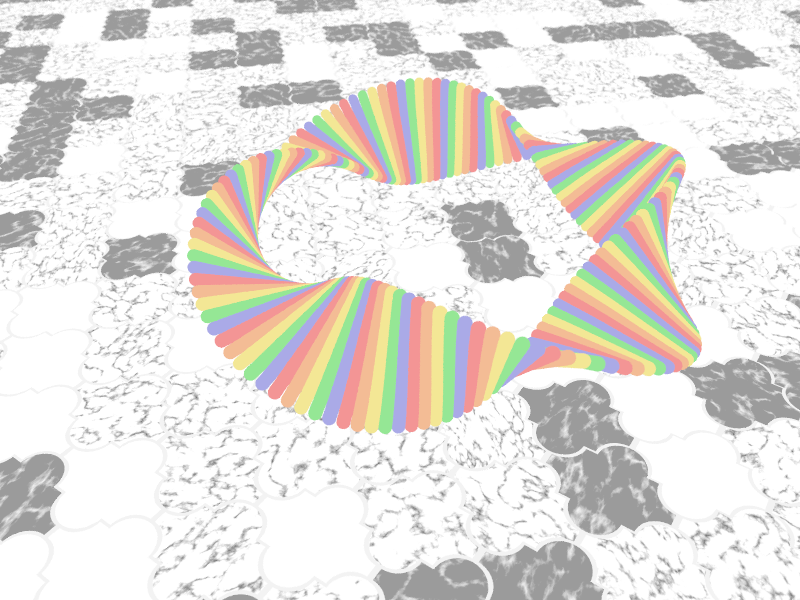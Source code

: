 // +KFI0 +KFF240 +KC +C

// create a regular point light source
// light_source {
//   0*x                  // light's position (translated below)
//   color rgb <1,1,1>    // light's color
//   translate <-20, 40, -20>
// }
 
 // PoVRay 3.7 Scene File " ... .pov"
// author:  ...
// date:    ...
//------------------------------------------------------------------------
#version 3.7;
global_settings{ assumed_gamma 1.0 }
#default{ finish{ ambient 0.1 diffuse 0.9 }} 
//------------------------------------------------------------------------
#include "colors.inc"
#include "textures.inc"
#include "glass.inc"
#include "metals.inc"
#include "golds.inc"
#include "stones.inc"
#include "woods.inc"
#include "shapes.inc"
#include "shapes2.inc"
#include "functions.inc"
#include "math.inc"
#include "transforms.inc"

#declare SoftLight = 2;
#declare Softness = 10;
#declare SoftSize = 120;
#declare UseGlass = 1;
#declare SoftIntensity1 = 0.4;
#declare SoftIntensity2 = 1;
#declare DrawMoebius = 1;
#declare DrawTilePlane = 1;
#declare TexturedTiles = 1;

#declare TileSpacing = 1.05;
#declare TileWidth = 10;
#declare TileHeight = 5;
#declare TileRadius = 2;
#declare TileThickness = 1/2;
#declare FocalBlur = 1;

//------------------------------------------------------------------------ right handed Coordinate system z up 
#declare Camera_0 = camera {/*ultra_wide_angle*/ angle 55  // front view from x+
                            sky z
                            location  <10.0 , 0.0 , 1.0>
                            right    -x*image_width/image_height
                            look_at   <0.0 , 0.0 , 1.0>}
#declare Camera_1 = camera {/*ultra_wide_angle*/ angle 55  // diagonal view
                            sky z
                            right    -x*image_width/image_height
                            location  <20.0,-20.0, 24.0 >*2.0
                            look_at   <-1.0 , -5 , 3.6> 
                            #if (FocalBlur = 1)
                              aperture 0.7           // [0...N] larger is narrower depth of field (blurrier)
                              blur_samples 30        // number of rays per pixel for sampling
                              focal_point <0,-20, 2>    // point that is in focus <X,Y,Z>
                              confidence 0.98        // [0...<1] when to move on while sampling (smaller is less accurate)
                              variance 1/800         // [0...1] how precise to calculate (smaller is more accurate)                            
                            #end
                            }
#declare Camera_2 = camera {/*ultra_wide_angle*/ angle 55  //right side view from y-
                            sky z
                            location  <0.0 ,-10.0 , 1.0>
                            right    -x*image_width/image_height
                            look_at   <0.0 , 0.0 , 1.0>}
#declare Camera_3 = camera {/*ultra_wide_angle*/ angle 65   // top view from z- (x right y up )
                            sky z 
                            location  < 0,-0.001, 10>
                            right    -x*image_width/image_height
                            look_at   <0.0 , 0.0 , 1.0>}
camera{Camera_1}

#declare MyNBglass =
texture {
    finish {
        ambient 0.1
        diffuse 0.1
        reflection .25
        specular 1
        roughness .001
    }
}

//------------------------------------------------------------------------
// sun -------------------------------------------------------------------

#if (SoftLight = 0)
light_source{<1500,-2500, 2500> color LightBlue}
#end             

#if (SoftLight >= 1)
// An area light (creates soft shadows)
// WARNING: This special light can significantly slow down rendering times!
light_source {
  <0,0,0>             // light's position (translated below)
  color rgb SoftIntensity1       // light's color
  area_light
  <SoftSize, 0, 0> <0, 0, SoftSize> // lights spread out across this distance (x * z)
  Softness, Softness                // total number of lights in grid (4x*4z = 16 lights)
  adaptive 2          // 0,1,2,3...
  jitter              // adds random softening of light
  circular            // make the shape of the light circular
  orient              // orient light
  translate <1500, -2500, 2500>/5   // <x y z> position of light
}
#end
#if (SoftLight >= 2)
// An area light (creates soft shadows)
// WARNING: This special light can significantly slow down rendering times!
light_source {
  <0,0,0>             // light's position (translated below)
  color rgb SoftIntensity2       // light's color
  area_light
  <SoftSize, 0, 0> <0, 0, SoftSize> // lights spread out across this distance (x * z)
  Softness, Softness                // total number of lights in grid (4x*4z = 16 lights)
  adaptive 2          // 0,1,2,3...
  jitter              // adds random softening of light
  circular            // make the shape of the light circular
  orient              // orient light
  translate <1500, 2500, 2500>/5   // <x y z> position of light
}
#end
                       
//--------------------------------------------------------------------------
//---------------------------- objects in scene ----------------------------
//--------------------------------------------------------------------------
#macro MyColorGlass(RGB)
  //material {
    texture {
        MyNBglass
        pigment { color rgbf <RGB.x, RGB.y, RGB.z, 0.95> }
    }
    interior { I_Glass}
  //}
#end

#declare lightness_adjust = 1.1;
    
#declare MyRubyGlass = material {
    //texture { Ruby_Glass }
    //interior { I_Glass }
    //MyColorGlass(<0.8,0,0>))
    MyColorGlass(<0.9,0.3,0.3>)
}
#declare MyOrangeGlass = material {
    //texture { Orange_Glass }
    //interior { I_Glass }
    //MyColorGlass(<0.8, 0.4, 0>)
    MyColorGlass(<0.9, 0.5, 0.3>)
}
#declare MyYellowGlass = material {
    //texture { Yellow_Glass }
    //interior { I_Glass }
    //MyColorGlass(<0.8,0.7,0>)
    MyColorGlass(<0.9,0.8,0.3>)
}
#declare MyGreenGlass = material {
    //texture { Green_Glass }
    //interior { I_Glass }
    //MyColorGlass(<0.2,0.7,0>)
    MyColorGlass(<0.3,0.8,0.3>)
}
#declare MyDarkGreenGlass = material {
    //texture { Dark_Green_Glass }
    //interior { I_Glass }
    //MyColorGlass(<0.2,0.2,0.7>)
    MyColorGlass(<0.4,0.4,0.8>)
}

#declare MyMaterials = array[5] {
    MyRubyGlass,
    MyOrangeGlass,
    MyYellowGlass,
    MyGreenGlass,
    MyDarkGreenGlass
}

#declare MyTileMaterials = array[4] {
    T_Stone8,
    T_Stone15,
    T_Stone16,
    T_Stone17
}


// Simple Plastic Texture
#macro PlasticTexture(R,G,B)
material  {
    texture {
      pigment { color rgb <R, G, B> } 
      finish {
        ambient 0.2   // Ambient lighting
        diffuse 0.8   // Diffuse reflection
        specular 0.6  // Specular highlights
        reflection 0.05 // Slight reflection
        phong 0.3    // Phong shading for a plastic sheen
        phong_size 60 // Size of the phong highlights
      }
    }
}
#end

#declare MyRedPlastic = PlasticTexture(0.8,0,0);
#declare MyOrangePlastic = PlasticTexture(0.8,0.4,0);
#declare MyYellowPlastic = PlasticTexture(0.8,0.7,0);
#declare MyGreenPlastic = PlasticTexture(0.2,0.7,0);
#declare MyBluePlastic = PlasticTexture(0.2,0.2,0.7);
#declare MyWhitePlastic = PlasticTexture(0.9,0.9,0.9);
                             
#declare MyPlasticsSize = 5;
#declare MyPlastics = array[MyPlasticsSize] {
    MyRedPlastic,
    MyOrangePlastic,
    MyYellowPlastic,
    MyGreenPlastic,
    MyBluePlastic
}

#declare PI = 3.14159;

#macro Rod(Length, Radius, Materials, MaterialsSize, MaterialIndex)
merge {
    sphere { <-Length/2,0,0>, Radius 
    }
    cylinder { <-Length/2,0,0>, <Length/2,0,0>, Radius
    }
    sphere { <Length/2,0,0>, Radius
    }
    material { Materials[mod(MaterialIndex, MaterialsSize)] }
}
#end // of Rod macro         

#macro Moebius(RodCount, Radius, Twists, RodLength, RodRadius)
#local i = 0;
object {
    union {
        #while (i < RodCount)
            object {            
                Rod(RodLength, RodRadius, #if (UseGlass = 1) MyMaterials #else MyPlastics #end, 5, i)
                rotate <0,Twists * 180 * i / RodCount,0>
                translate <Radius, 0, 0>
                rotate <0, 0, 360 * i / RodCount >
            }                             
            #declare i = i + 1;
        #end   
    }
}
#end

#macro Tile(Width, Height, Radius, Thickness, Translate)
#local HalfWidth = Width/2;
#local HalfHeight = Height/2;
#local TopLeft = <-HalfWidth, HalfHeight, 0>;
#local TopRight = <HalfWidth, HalfHeight, 0>;
#local BottomLeft = <-HalfWidth, -HalfHeight, 0>;
#local BottomRight = <HalfWidth, -HalfHeight, 0>;
#local TopLeftInner = TopLeft + <Thickness/2, -Thickness/2, 0>;
#local TopRightInner = TopRight + <-Thickness/2, -Thickness/2, 0>;
#local BottomLeftInner = BottomLeft + <Thickness/2, Thickness/2, 0>;
#local BottomRightInner = BottomRight + <-Thickness/2, Thickness/2, 0>;

#local BoxWithHoles = 1;
#local CornerHolesRounding = 1;
#local TopAndBottomLobes = 1;
#local SpecialCorners = 1;

merge {
    #if (BoxWithHoles = 1)
    difference { // Box with Corner Holes
        merge {
             cylinder {BottomLeftInner, TopLeftInner, Thickness/2 } // Left
             cylinder {BottomRightInner, TopRightInner, Thickness/2 } // Right
             cylinder {BottomLeftInner, BottomRightInner, Thickness/2 } // Bottom
             cylinder {TopLeftInner, TopRightInner, Thickness/2 } // Top
             box { BottomLeftInner + <0,0, -Thickness/2>,
                   TopRightInner + <0, 0, Thickness/2> }
             
        }
        // rounded border
        cylinder { BottomLeft - z*Thickness, BottomLeft + z*Thickness, Radius + Thickness/2 }
        cylinder { TopLeft - z*Thickness, TopLeft + z*Thickness, Radius + Thickness/2}
        cylinder { BottomRight - z*Thickness, BottomRight + z*Thickness, Radius + Thickness/2}
        cylinder { TopRight - z*Thickness, TopRight + z*Thickness, Radius + Thickness/2}
    }
    #end
    #if (CornerHolesRounding = 1)
    intersection { // rounding of corner holes
        box { <-Width/2 + Thickness/2, -Height/2 + Thickness/2, -Thickness/2>, <Width/2 - Thickness/2, Height/2 - Thickness/2, Thickness/2> }
        merge {
            torus { Radius+Thickness/2, Thickness/2
                    rotate <90, 0, 0>
                    translate BottomLeft
            }
            torus { Radius+Thickness/2, Thickness/2 
                    rotate <90, 0, 0>
                    translate BottomRight
            }
            torus { Radius+Thickness/2, Thickness/2 
                    rotate <90, 0, 0>
                    translate TopLeft
            }
            torus { Radius+Thickness/2, Thickness/2 
                    rotate <90, 0, 0>
                    translate TopRight
            }        
       }
    }
    #end
    #if (TopAndBottomLobes = 1)
    // top and bottom lobes
    cylinder { <0, HalfHeight, -Thickness/2>, <0, HalfHeight, Thickness/2>, Radius - Thickness/2 }
    cylinder { <0, -HalfHeight, -Thickness/2>, <0, -HalfHeight, Thickness/2>, Radius - Thickness/2 }
    torus { Radius-Thickness/2, Thickness/2
            rotate <90, 0, 0>
            translate <0, HalfHeight, 0>
    }
    torus { Radius-Thickness/2, Thickness/2
            rotate <90, 0, 0>
            translate <0, -HalfHeight, 0>
    }
    #end
    #if (SpecialCorners = 1)
    intersection {
        difference {
            merge {
                torus { Radius+Thickness/2, Thickness/2
                    rotate <90, 0, 0>
                    translate BottomLeft
                }
                torus { Radius+Thickness/2, Thickness/2
                    rotate <90, 0, 0>
                    translate BottomRight
                }
                torus { Radius+Thickness/2, Thickness/2
                    rotate <90, 0, 0>
                    translate TopLeft
                }
                torus { Radius+Thickness/2, Thickness/2
                    rotate <90, 0, 0>
                    translate TopRight
                }
            }
            intersection { // rounding of corner holes
                box { <-Width/2 + Thickness/2, -Height/2 + Thickness/2, -Thickness/2>, <Width/2 - Thickness/2, Height/2 - Thickness/2, Thickness/2> }
                merge {
                    torus { Radius+Thickness/2, Thickness/2
                            rotate <90, 0, 0>
                            translate BottomLeft
                    }
                    torus { Radius+Thickness/2, Thickness/2 
                            rotate <90, 0, 0>
                            translate BottomRight
                    }
                    torus { Radius+Thickness/2, Thickness/2 
                            rotate <90, 0, 0>
                            translate TopLeft
                    }
                    torus { Radius+Thickness/2, Thickness/2 
                            rotate <90, 0, 0>
                            translate TopRight
                    }        
               }
            }                
            
        }
        merge {
            cylinder {BottomLeftInner, TopLeftInner, Thickness/2 } // Left
            cylinder {BottomLeftInner, BottomRightInner, Thickness/2 } // Bottom
            cylinder {BottomRightInner, TopRightInner, Thickness/2 } // Right
            cylinder {TopLeftInner, TopRightInner, Thickness/2 } // Top
        }
    }
    #end
    translate Translate
}
#end

#declare tileTextureSeed = seed(74134);
#declare tileTextureTransformSeed = seed (85134);

#macro TileRow(TileWidth, TileHeight, TileRadius, TileThickness, From, To, Xoffset, Yoffset)
  #local Row = From;
  #while (Row <= To)
    object {
        Tile(TileWidth, TileHeight, TileRadius, TileThickness, TileSpacing * <TileWidth * Row+Xoffset, Yoffset, 0>)
        #if (TexturedTiles = 1)
        material {
            texture {
                MyTileMaterials[floor(rand(tileTextureSeed)*4)]
                //T_Stone13
            }
            scale 3
            translate <rand(tileTextureTransformSeed)*100, rand(tileTextureTransformSeed)*100, rand(tileTextureTransformSeed)* 100>
            rotate <rand(tileTextureTransformSeed)*100, rand(tileTextureTransformSeed)*100, rand(tileTextureTransformSeed)* 100>
        }
        #end
    }
    #local Row = Row + 1;
  #end
#end

#macro TilePlane(TileWidth, TileHeight, TileRadius, TileThickness, FromX, ToX, FromY, ToY)
  #local Column = FromY;
  #while (Column <= ToY)
    TileRow(TileWidth, TileHeight, TileRadius, TileThickness, FromX, ToX, mod(Column,2)*TileWidth/2, Column*TileHeight)
    #local Column = Column + 1;
  #end
#end


#if (DrawMoebius = 1)                       
object {                       
    Moebius(140, 18, 4, 10, 1/2)
    translate <0,0,10>
    rotate <0, 0, 90 + 360*clock>
}
#end

//#declare TileWidth = 15;
//#declare TileHeight = 8;
//#declare TileRadius = 2;
//#declare TileThickness = 0.6;

#if (DrawTilePlane = 1)
union {
    TilePlane(TileWidth, TileHeight, TileRadius, TileThickness, -22, 22, -22, 22)
    material { MyWhitePlastic }
    rotate <0,0,15-180*clock>
}
#end
object {
    plane { <0,0,1>,0 }
    material { MyWhitePlastic }
}    
